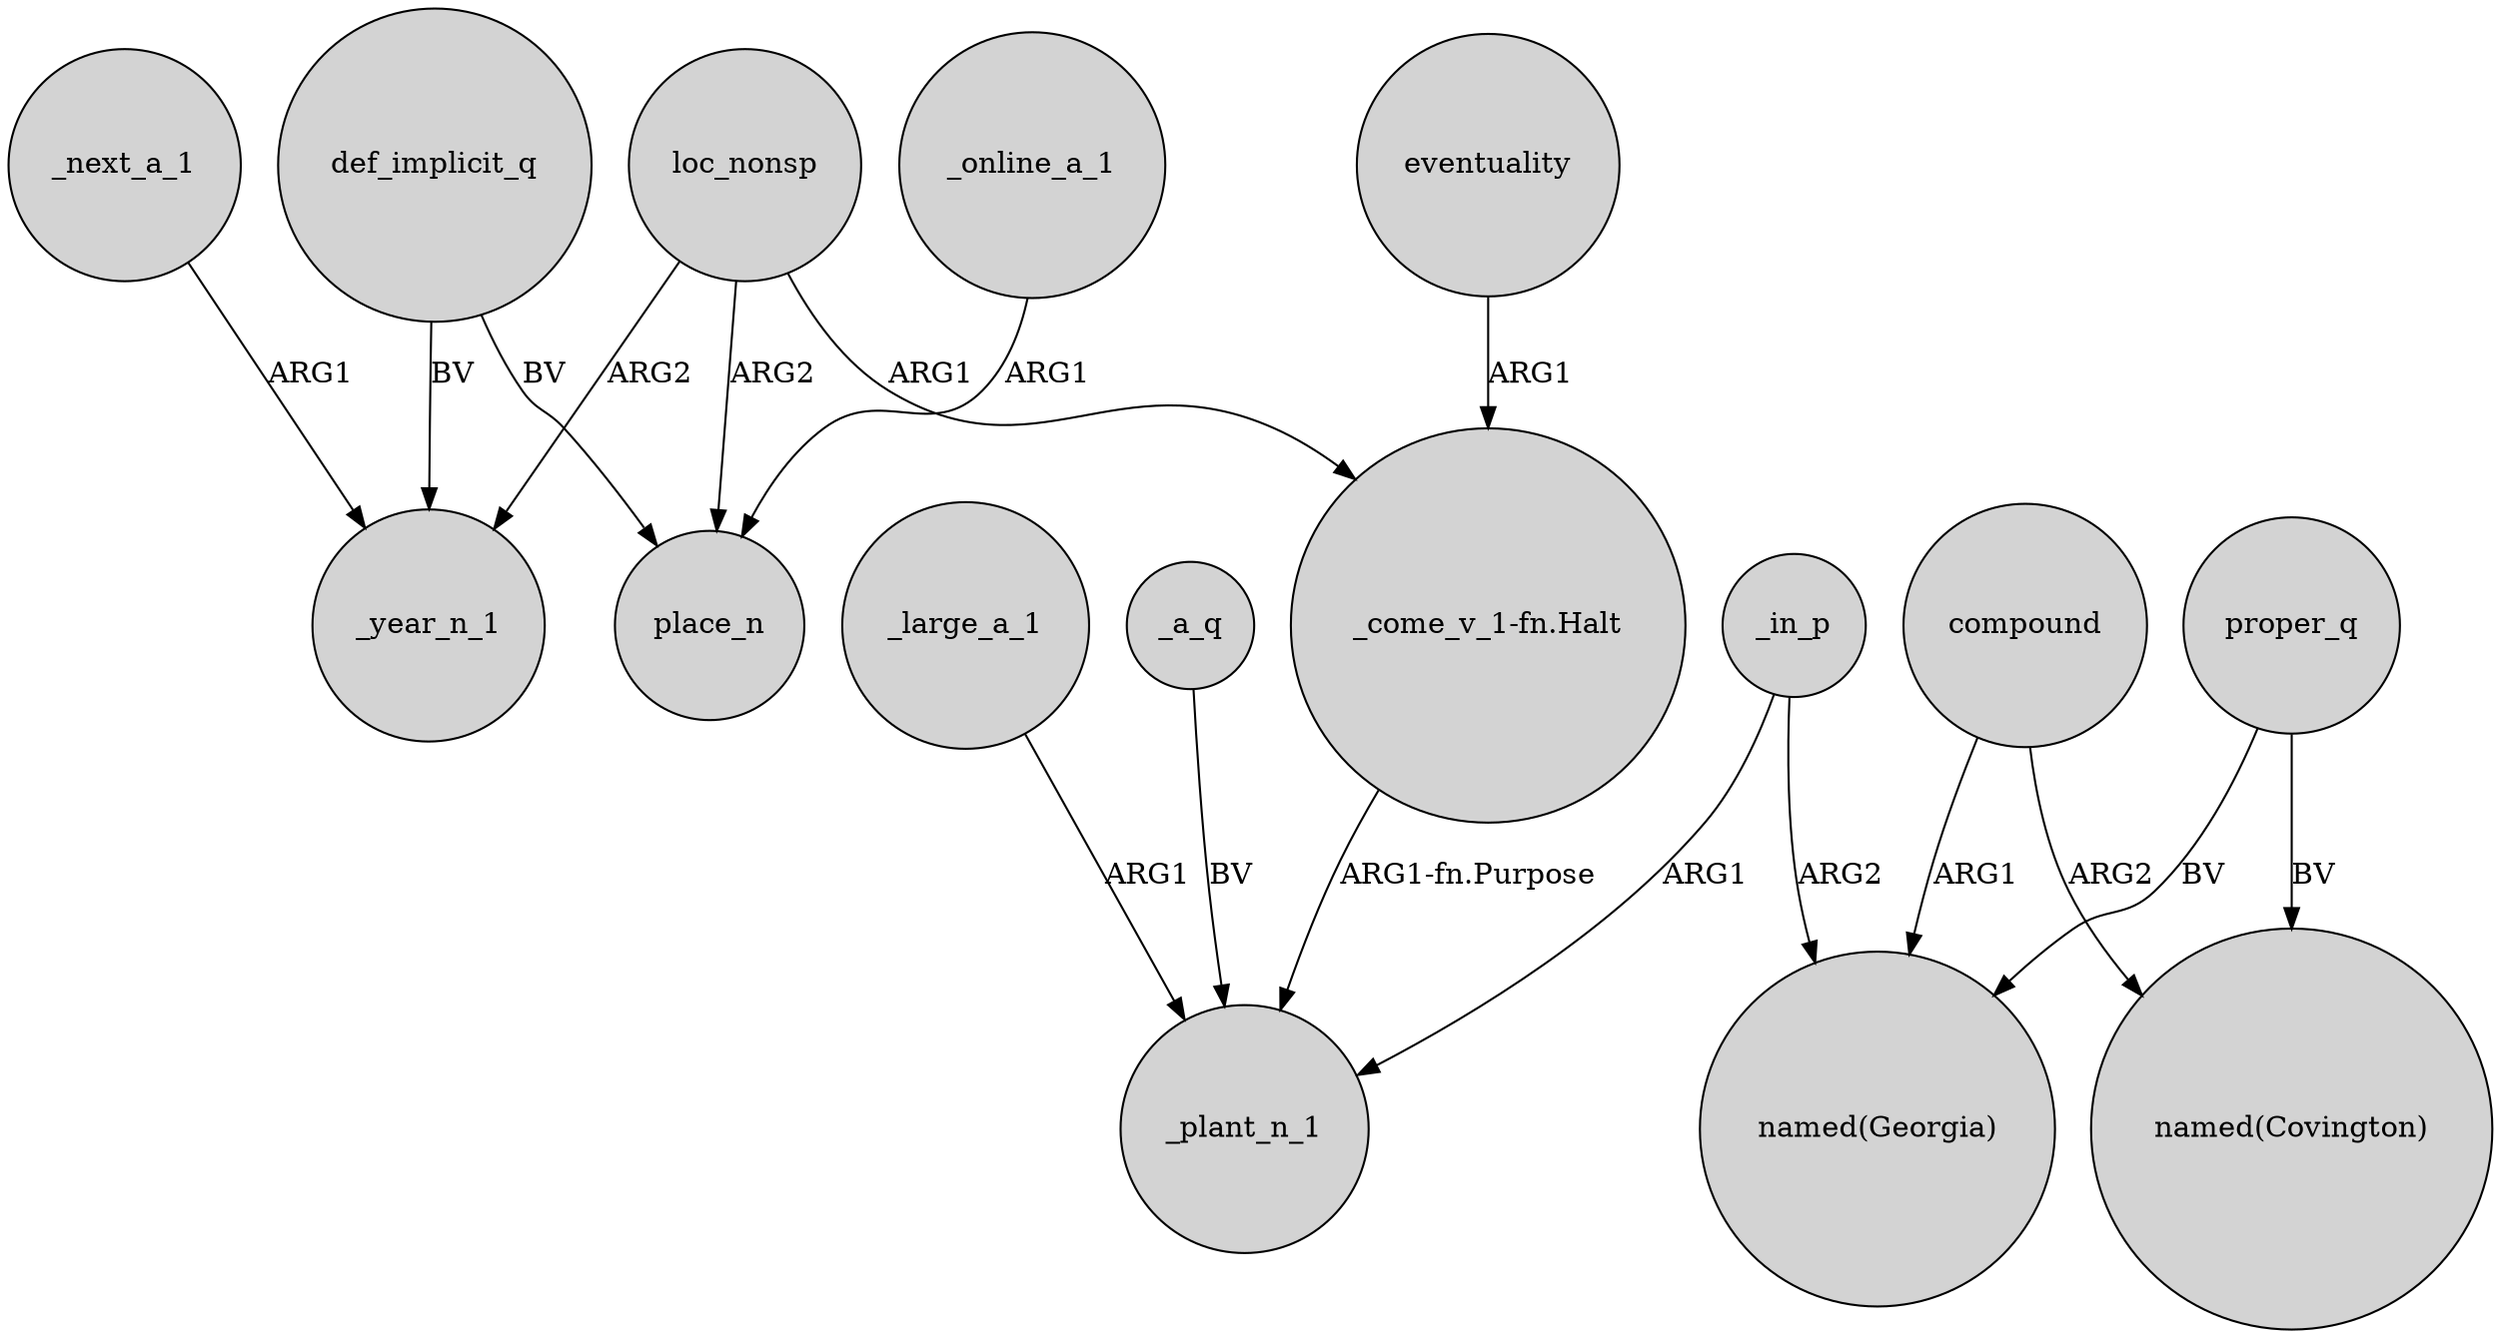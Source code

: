 digraph {
	node [shape=circle style=filled]
	loc_nonsp -> place_n [label=ARG2]
	_in_p -> _plant_n_1 [label=ARG1]
	compound -> "named(Covington)" [label=ARG2]
	proper_q -> "named(Georgia)" [label=BV]
	"_come_v_1-fn.Halt" -> _plant_n_1 [label="ARG1-fn.Purpose"]
	_next_a_1 -> _year_n_1 [label=ARG1]
	_large_a_1 -> _plant_n_1 [label=ARG1]
	compound -> "named(Georgia)" [label=ARG1]
	def_implicit_q -> place_n [label=BV]
	_online_a_1 -> place_n [label=ARG1]
	loc_nonsp -> _year_n_1 [label=ARG2]
	loc_nonsp -> "_come_v_1-fn.Halt" [label=ARG1]
	_in_p -> "named(Georgia)" [label=ARG2]
	proper_q -> "named(Covington)" [label=BV]
	def_implicit_q -> _year_n_1 [label=BV]
	eventuality -> "_come_v_1-fn.Halt" [label=ARG1]
	_a_q -> _plant_n_1 [label=BV]
}
